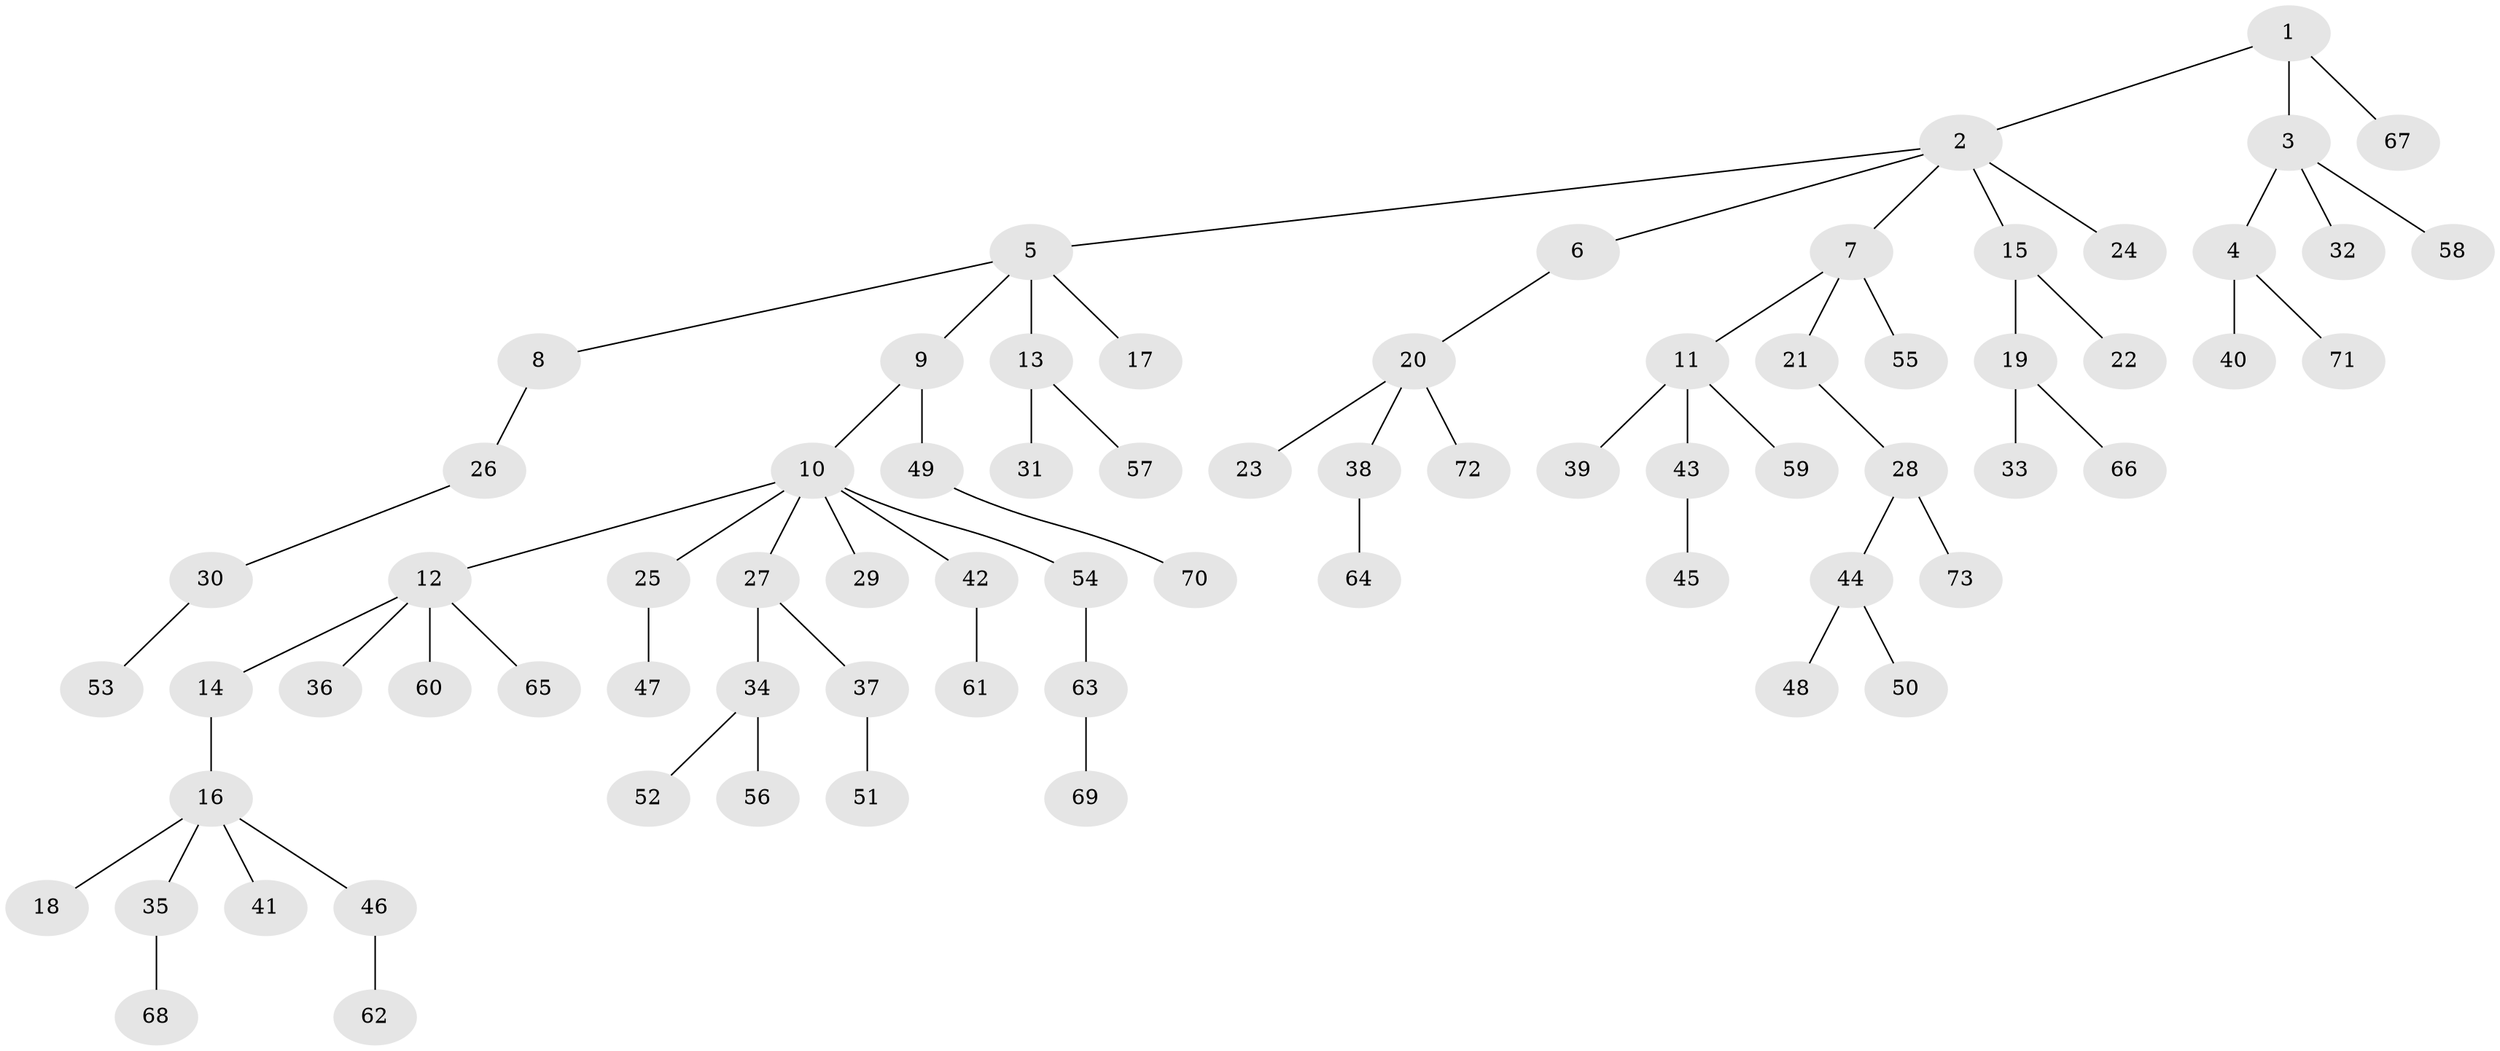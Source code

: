 // coarse degree distribution, {2: 0.14583333333333334, 5: 0.0625, 3: 0.0625, 4: 0.08333333333333333, 10: 0.020833333333333332, 1: 0.625}
// Generated by graph-tools (version 1.1) at 2025/42/03/06/25 10:42:02]
// undirected, 73 vertices, 72 edges
graph export_dot {
graph [start="1"]
  node [color=gray90,style=filled];
  1;
  2;
  3;
  4;
  5;
  6;
  7;
  8;
  9;
  10;
  11;
  12;
  13;
  14;
  15;
  16;
  17;
  18;
  19;
  20;
  21;
  22;
  23;
  24;
  25;
  26;
  27;
  28;
  29;
  30;
  31;
  32;
  33;
  34;
  35;
  36;
  37;
  38;
  39;
  40;
  41;
  42;
  43;
  44;
  45;
  46;
  47;
  48;
  49;
  50;
  51;
  52;
  53;
  54;
  55;
  56;
  57;
  58;
  59;
  60;
  61;
  62;
  63;
  64;
  65;
  66;
  67;
  68;
  69;
  70;
  71;
  72;
  73;
  1 -- 2;
  1 -- 3;
  1 -- 67;
  2 -- 5;
  2 -- 6;
  2 -- 7;
  2 -- 15;
  2 -- 24;
  3 -- 4;
  3 -- 32;
  3 -- 58;
  4 -- 40;
  4 -- 71;
  5 -- 8;
  5 -- 9;
  5 -- 13;
  5 -- 17;
  6 -- 20;
  7 -- 11;
  7 -- 21;
  7 -- 55;
  8 -- 26;
  9 -- 10;
  9 -- 49;
  10 -- 12;
  10 -- 25;
  10 -- 27;
  10 -- 29;
  10 -- 42;
  10 -- 54;
  11 -- 39;
  11 -- 43;
  11 -- 59;
  12 -- 14;
  12 -- 36;
  12 -- 60;
  12 -- 65;
  13 -- 31;
  13 -- 57;
  14 -- 16;
  15 -- 19;
  15 -- 22;
  16 -- 18;
  16 -- 35;
  16 -- 41;
  16 -- 46;
  19 -- 33;
  19 -- 66;
  20 -- 23;
  20 -- 38;
  20 -- 72;
  21 -- 28;
  25 -- 47;
  26 -- 30;
  27 -- 34;
  27 -- 37;
  28 -- 44;
  28 -- 73;
  30 -- 53;
  34 -- 52;
  34 -- 56;
  35 -- 68;
  37 -- 51;
  38 -- 64;
  42 -- 61;
  43 -- 45;
  44 -- 48;
  44 -- 50;
  46 -- 62;
  49 -- 70;
  54 -- 63;
  63 -- 69;
}
